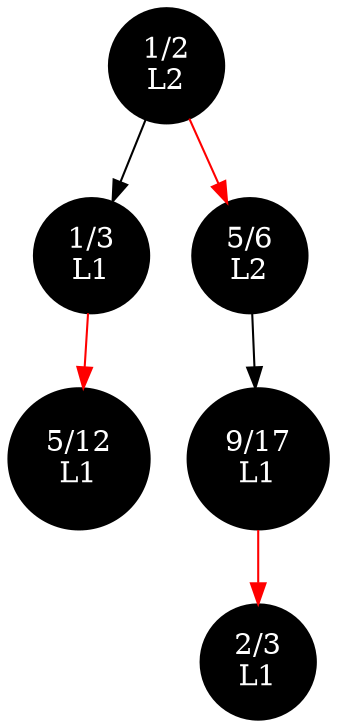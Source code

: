 digraph AATree {
    node [shape=circle style=filled fillcolor=black fontcolor=white];
    "n2572453222896" [label="1/2\nL2"]
    "n2572453222896" -> "n2572453219536";
    "n2572453219536" [label="1/3\nL1"]
    "n2572453219536" -> "n2572453223088" [color=red];
    "n2572453223088" [label="5/12\nL1"]
    "n2572453222896" -> "n2572453219632" [color=red];
    "n2572453219632" [label="5/6\nL2"]
    "n2572453219632" -> "n2572453222128";
    "n2572453222128" [label="9/17\nL1"]
    "n2572453222128" -> "n2572453221648" [color=red];
    "n2572453221648" [label="2/3\nL1"]
}
